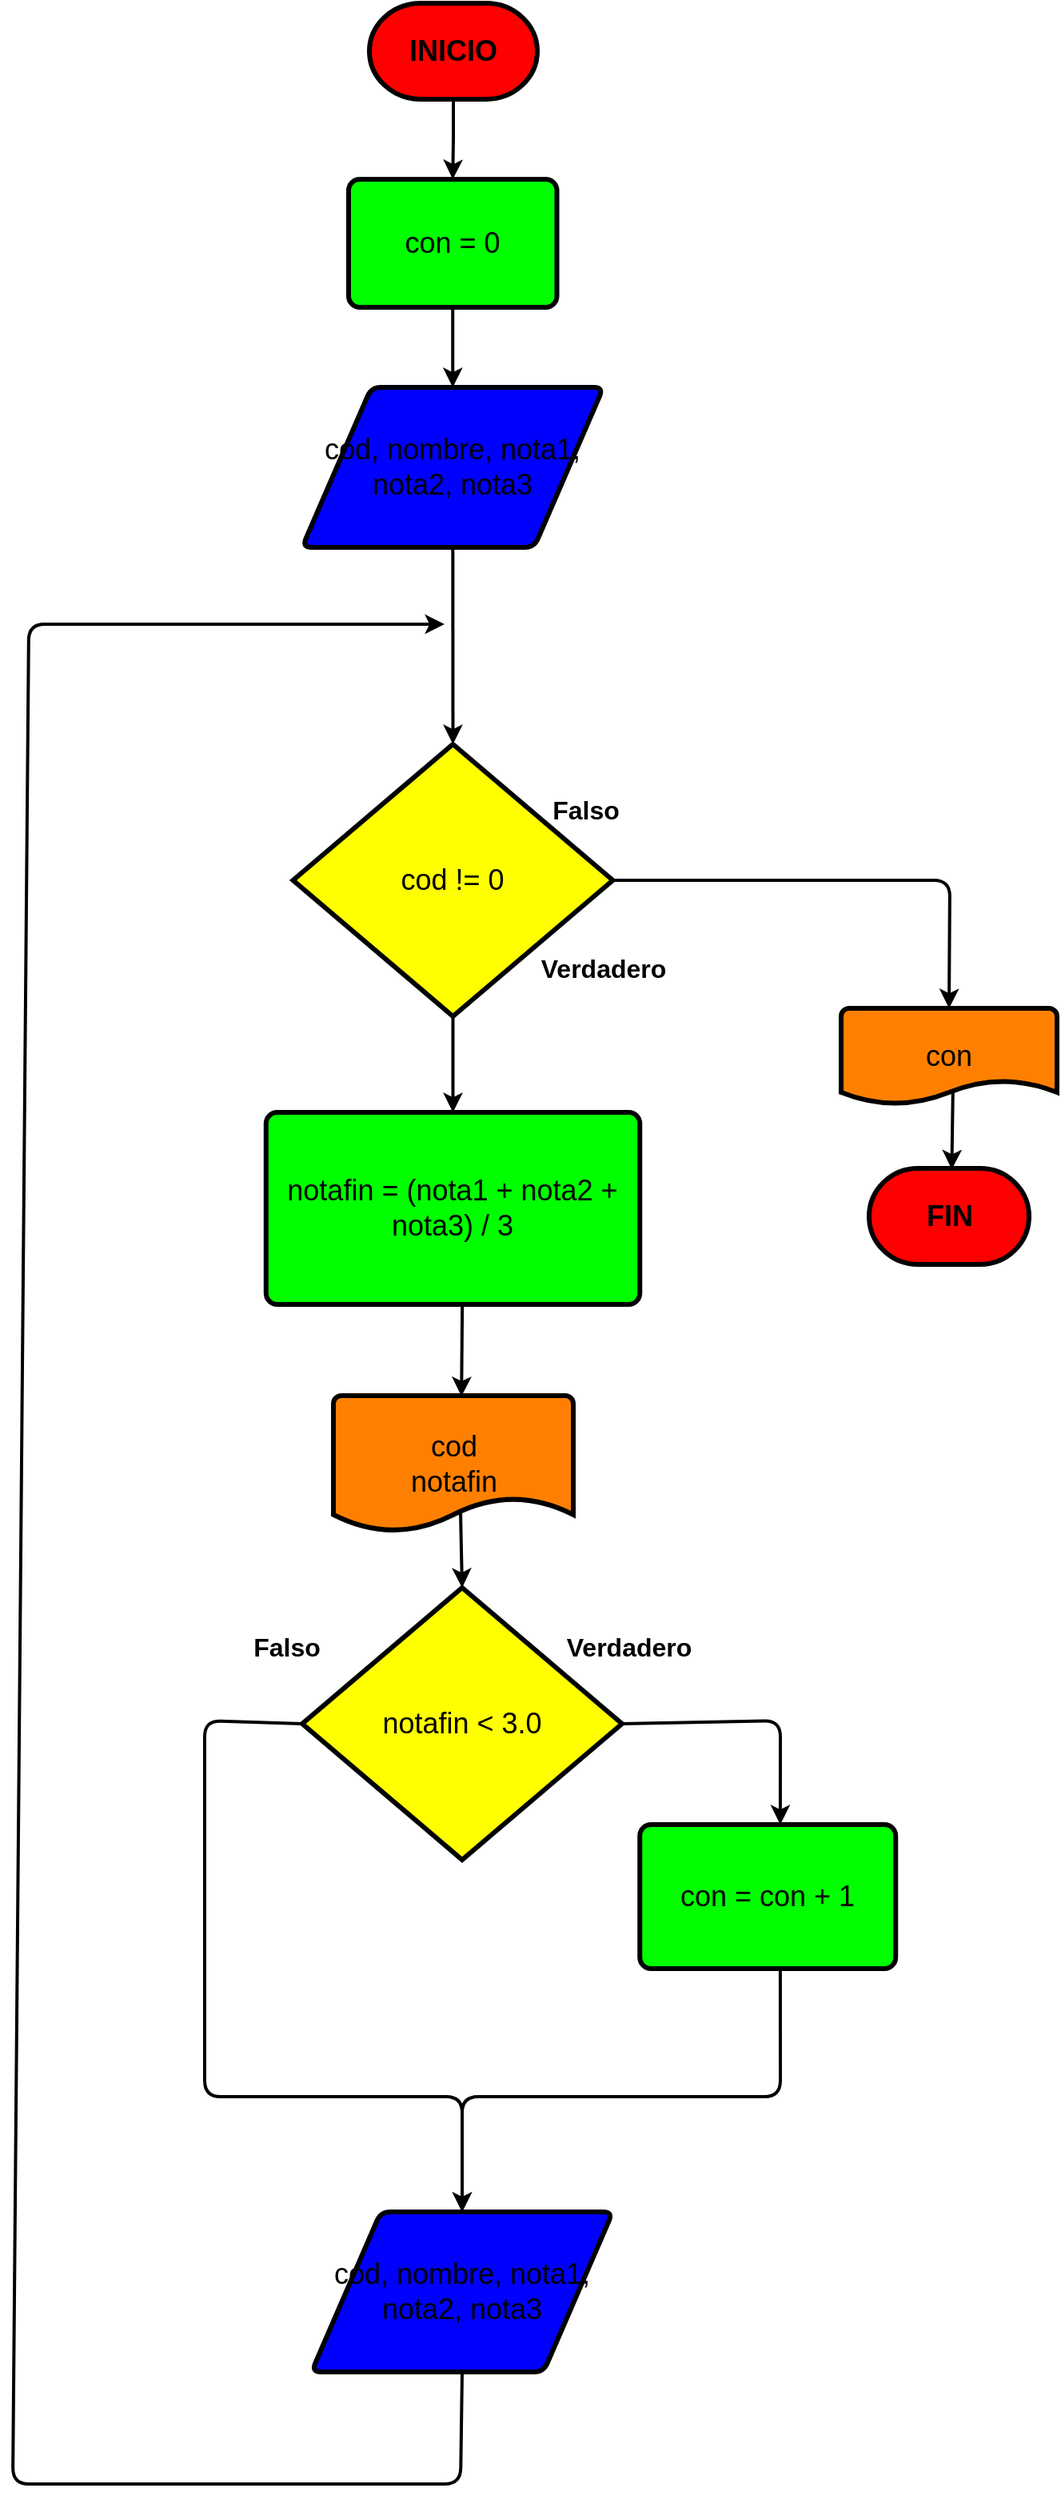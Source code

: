 <mxfile>
    <diagram id="hyXTzDfZUhhmsDUPOdG6" name="Page-1">
        <mxGraphModel dx="153" dy="634" grid="1" gridSize="10" guides="1" tooltips="1" connect="1" arrows="1" fold="1" page="1" pageScale="1" pageWidth="600" pageHeight="1300" background="#FFFFFF" math="0" shadow="0">
            <root>
                <mxCell id="0"/>
                <mxCell id="1" parent="0"/>
                <mxCell id="106" value="" style="edgeStyle=none;html=1;strokeWidth=2;strokeColor=#000000;entryX=0.5;entryY=0;entryDx=0;entryDy=0;entryPerimeter=0;" parent="1" source="diSnjzynUhi2UMkX59iC-2" target="2" edge="1">
                    <mxGeometry relative="1" as="geometry">
                        <mxPoint x="915.498" y="495" as="targetPoint"/>
                    </mxGeometry>
                </mxCell>
                <mxCell id="diSnjzynUhi2UMkX59iC-2" value="&lt;font&gt;&lt;span style=&quot;font-size: 18px&quot;&gt;cod, nombre, nota1, nota2, nota3&lt;/span&gt;&lt;br&gt;&lt;/font&gt;" style="shape=parallelogram;html=1;strokeWidth=3;perimeter=parallelogramPerimeter;whiteSpace=wrap;rounded=1;arcSize=12;size=0.23;fillColor=#0000FF;fontColor=#000000;strokeColor=#000000;" parent="1" vertex="1">
                    <mxGeometry x="820.89" y="250" width="188.49" height="100" as="geometry"/>
                </mxCell>
                <mxCell id="diSnjzynUhi2UMkX59iC-12" value="" style="edgeStyle=orthogonalEdgeStyle;rounded=0;orthogonalLoop=1;jettySize=auto;html=1;fontSize=18;strokeColor=#000000;strokeWidth=2;entryX=0.5;entryY=0;entryDx=0;entryDy=0;" parent="1" source="diSnjzynUhi2UMkX59iC-5" target="118" edge="1">
                    <mxGeometry relative="1" as="geometry"/>
                </mxCell>
                <mxCell id="diSnjzynUhi2UMkX59iC-5" value="INICIO" style="strokeWidth=3;html=1;shape=mxgraph.flowchart.terminator;whiteSpace=wrap;fontSize=18;fillColor=#FF0000;fontStyle=1;fontColor=#000000;strokeColor=#000000;" parent="1" vertex="1">
                    <mxGeometry x="863" y="10" width="105" height="60" as="geometry"/>
                </mxCell>
                <mxCell id="diSnjzynUhi2UMkX59iC-6" value="FIN" style="strokeWidth=3;html=1;shape=mxgraph.flowchart.terminator;whiteSpace=wrap;fontSize=18;fillColor=#FF0000;fontColor=#000000;strokeColor=#000000;fontStyle=1" parent="1" vertex="1">
                    <mxGeometry x="1175.5" y="738" width="100" height="60" as="geometry"/>
                </mxCell>
                <mxCell id="97" style="edgeStyle=none;html=1;exitX=0.5;exitY=1;exitDx=0;exitDy=0;exitPerimeter=0;strokeWidth=2;strokeColor=#000000;entryX=0.5;entryY=0;entryDx=0;entryDy=0;" parent="1" source="2" target="98" edge="1">
                    <mxGeometry relative="1" as="geometry">
                        <mxPoint x="916.947" y="713" as="targetPoint"/>
                    </mxGeometry>
                </mxCell>
                <mxCell id="110" style="edgeStyle=none;html=1;exitX=1;exitY=0.5;exitDx=0;exitDy=0;exitPerimeter=0;entryX=0.5;entryY=0;entryDx=0;entryDy=0;entryPerimeter=0;strokeWidth=2;strokeColor=#000000;" parent="1" target="diSnjzynUhi2UMkX59iC-7" edge="1">
                    <mxGeometry relative="1" as="geometry">
                        <Array as="points">
                            <mxPoint x="1166" y="558"/>
                            <mxPoint x="1226" y="558"/>
                        </Array>
                        <mxPoint x="1014.25" y="558" as="sourcePoint"/>
                        <mxPoint x="1359.5" y="623" as="targetPoint"/>
                    </mxGeometry>
                </mxCell>
                <mxCell id="2" value="&lt;div&gt;&lt;/div&gt;&lt;font face=&quot;helvetica&quot;&gt;&lt;span style=&quot;font-size: 18px&quot;&gt;cod != 0&lt;/span&gt;&lt;/font&gt;" style="strokeWidth=3;html=1;shape=mxgraph.flowchart.decision;whiteSpace=wrap;fillColor=#FFFF00;fontColor=#000000;strokeColor=#000000;" parent="1" vertex="1">
                    <mxGeometry x="815.25" y="473" width="200" height="170" as="geometry"/>
                </mxCell>
                <mxCell id="11" value="&lt;b&gt;&lt;font style=&quot;font-size: 16px&quot;&gt;Falso&lt;/font&gt;&lt;/b&gt;" style="text;html=1;align=center;verticalAlign=middle;resizable=0;points=[];autosize=1;strokeColor=none;fillColor=none;fontColor=#000000;" parent="1" vertex="1">
                    <mxGeometry x="968" y="504" width="60" height="20" as="geometry"/>
                </mxCell>
                <mxCell id="12" value="&lt;b&gt;&lt;font style=&quot;font-size: 16px&quot;&gt;Verdadero&lt;/font&gt;&lt;/b&gt;" style="text;html=1;align=center;verticalAlign=middle;resizable=0;points=[];autosize=1;strokeColor=none;fillColor=none;fontSize=16;fontColor=#000000;" parent="1" vertex="1">
                    <mxGeometry x="964" y="603" width="90" height="20" as="geometry"/>
                </mxCell>
                <mxCell id="121" style="edgeStyle=none;html=1;exitX=0.525;exitY=0.996;exitDx=0;exitDy=0;strokeColor=#000000;strokeWidth=2;entryX=0.534;entryY=0.005;entryDx=0;entryDy=0;entryPerimeter=0;exitPerimeter=0;" parent="1" source="98" target="122" edge="1">
                    <mxGeometry relative="1" as="geometry">
                        <mxPoint x="920" y="918" as="targetPoint"/>
                    </mxGeometry>
                </mxCell>
                <mxCell id="98" value="&lt;font style=&quot;font-size: 18px&quot;&gt;&lt;div&gt;notafin = (nota1 + nota2 + nota3) / 3&lt;/div&gt;&lt;/font&gt;" style="rounded=1;whiteSpace=wrap;html=1;absoluteArcSize=1;arcSize=14;strokeWidth=3;fillColor=#00FF00;fontColor=#000000;strokeColor=#000000;" parent="1" vertex="1">
                    <mxGeometry x="798.38" y="703" width="233.74" height="120" as="geometry"/>
                </mxCell>
                <mxCell id="103" value="" style="edgeStyle=none;html=1;strokeColor=#000000;strokeWidth=2;exitX=0.518;exitY=0.84;exitDx=0;exitDy=0;exitPerimeter=0;entryX=0.517;entryY=0.011;entryDx=0;entryDy=0;entryPerimeter=0;" parent="1" source="diSnjzynUhi2UMkX59iC-7" target="diSnjzynUhi2UMkX59iC-6" edge="1">
                    <mxGeometry relative="1" as="geometry"/>
                </mxCell>
                <mxCell id="diSnjzynUhi2UMkX59iC-7" value="con" style="strokeWidth=3;html=1;shape=mxgraph.flowchart.document2;whiteSpace=wrap;size=0.25;fontSize=18;fillColor=#FF8000;fontColor=#000000;strokeColor=#000000;" parent="1" vertex="1">
                    <mxGeometry x="1158" y="638" width="135" height="60" as="geometry"/>
                </mxCell>
                <mxCell id="120" style="edgeStyle=none;html=1;exitX=0.5;exitY=1;exitDx=0;exitDy=0;entryX=0.5;entryY=0;entryDx=0;entryDy=0;strokeWidth=2;strokeColor=#000000;" parent="1" source="118" target="diSnjzynUhi2UMkX59iC-2" edge="1">
                    <mxGeometry relative="1" as="geometry"/>
                </mxCell>
                <mxCell id="118" value="&lt;font style=&quot;font-size: 18px&quot;&gt;&lt;div&gt;con = 0&lt;/div&gt;&lt;/font&gt;" style="rounded=1;whiteSpace=wrap;html=1;absoluteArcSize=1;arcSize=14;strokeWidth=3;fillColor=#00FF00;fontColor=#000000;strokeColor=#000000;" parent="1" vertex="1">
                    <mxGeometry x="850" y="120" width="130.26" height="80" as="geometry"/>
                </mxCell>
                <mxCell id="133" value="" style="edgeStyle=none;html=1;strokeColor=#000000;strokeWidth=2;exitX=0.53;exitY=0.854;exitDx=0;exitDy=0;exitPerimeter=0;entryX=0.5;entryY=0;entryDx=0;entryDy=0;entryPerimeter=0;" parent="1" source="122" target="124" edge="1">
                    <mxGeometry relative="1" as="geometry"/>
                </mxCell>
                <mxCell id="122" value="cod&lt;br&gt;notafin" style="strokeWidth=3;html=1;shape=mxgraph.flowchart.document2;whiteSpace=wrap;size=0.25;fontSize=18;fillColor=#FF8000;fontColor=#000000;strokeColor=#000000;" parent="1" vertex="1">
                    <mxGeometry x="840.5" y="880" width="150" height="85" as="geometry"/>
                </mxCell>
                <mxCell id="126" style="edgeStyle=none;html=1;exitX=1;exitY=0.5;exitDx=0;exitDy=0;exitPerimeter=0;strokeColor=#000000;strokeWidth=2;entryX=0.549;entryY=0;entryDx=0;entryDy=0;entryPerimeter=0;" parent="1" source="124" target="127" edge="1">
                    <mxGeometry relative="1" as="geometry">
                        <mxPoint x="1110" y="1148" as="targetPoint"/>
                        <Array as="points">
                            <mxPoint x="1120" y="1083"/>
                        </Array>
                    </mxGeometry>
                </mxCell>
                <mxCell id="128" style="edgeStyle=none;html=1;exitX=0;exitY=0.5;exitDx=0;exitDy=0;exitPerimeter=0;strokeColor=#000000;strokeWidth=2;entryX=0.5;entryY=0;entryDx=0;entryDy=0;" parent="1" source="124" target="129" edge="1">
                    <mxGeometry relative="1" as="geometry">
                        <mxPoint x="760" y="1238" as="targetPoint"/>
                        <Array as="points">
                            <mxPoint x="760" y="1083"/>
                            <mxPoint x="760" y="1318"/>
                            <mxPoint x="921" y="1318"/>
                        </Array>
                    </mxGeometry>
                </mxCell>
                <mxCell id="124" value="&lt;div&gt;&lt;/div&gt;&lt;font face=&quot;helvetica&quot;&gt;&lt;span style=&quot;font-size: 18px&quot;&gt;notafin&amp;nbsp;&lt;/span&gt;&lt;span style=&quot;font-size: 18px&quot;&gt;&amp;lt; 3.0&lt;/span&gt;&lt;/font&gt;" style="strokeWidth=3;html=1;shape=mxgraph.flowchart.decision;whiteSpace=wrap;fillColor=#FFFF00;fontColor=#000000;strokeColor=#000000;" parent="1" vertex="1">
                    <mxGeometry x="821" y="1000" width="200" height="170" as="geometry"/>
                </mxCell>
                <mxCell id="130" style="edgeStyle=none;html=1;entryX=0.5;entryY=0;entryDx=0;entryDy=0;strokeColor=#000000;strokeWidth=2;exitX=0.549;exitY=0.998;exitDx=0;exitDy=0;exitPerimeter=0;" parent="1" source="127" target="129" edge="1">
                    <mxGeometry relative="1" as="geometry">
                        <mxPoint x="1112" y="1238" as="sourcePoint"/>
                        <Array as="points">
                            <mxPoint x="1120" y="1318"/>
                            <mxPoint x="921" y="1318"/>
                        </Array>
                    </mxGeometry>
                </mxCell>
                <mxCell id="127" value="&lt;font style=&quot;font-size: 18px&quot;&gt;&lt;div&gt;con = con + 1&lt;/div&gt;&lt;/font&gt;" style="rounded=1;whiteSpace=wrap;html=1;absoluteArcSize=1;arcSize=14;strokeWidth=3;fillColor=#00FF00;fontColor=#000000;strokeColor=#000000;" parent="1" vertex="1">
                    <mxGeometry x="1032.12" y="1148" width="160" height="90" as="geometry"/>
                </mxCell>
                <mxCell id="132" style="edgeStyle=none;html=1;exitX=0.5;exitY=1;exitDx=0;exitDy=0;strokeColor=#000000;strokeWidth=2;" parent="1" source="129" edge="1">
                    <mxGeometry relative="1" as="geometry">
                        <mxPoint x="910" y="398" as="targetPoint"/>
                        <Array as="points">
                            <mxPoint x="920" y="1560"/>
                            <mxPoint x="640" y="1560"/>
                            <mxPoint x="650" y="398"/>
                        </Array>
                    </mxGeometry>
                </mxCell>
                <mxCell id="129" value="&lt;font&gt;&lt;span style=&quot;font-size: 18px&quot;&gt;cod, nombre, nota1, nota2, nota3&lt;/span&gt;&lt;br&gt;&lt;/font&gt;" style="shape=parallelogram;html=1;strokeWidth=3;perimeter=parallelogramPerimeter;whiteSpace=wrap;rounded=1;arcSize=12;size=0.23;fillColor=#0000FF;fontColor=#000000;strokeColor=#000000;" parent="1" vertex="1">
                    <mxGeometry x="826.76" y="1390" width="188.49" height="100" as="geometry"/>
                </mxCell>
                <mxCell id="134" value="&lt;b&gt;&lt;font style=&quot;font-size: 16px&quot;&gt;Falso&lt;/font&gt;&lt;/b&gt;" style="text;html=1;align=center;verticalAlign=middle;resizable=0;points=[];autosize=1;strokeColor=none;fillColor=none;fontColor=#000000;" parent="1" vertex="1">
                    <mxGeometry x="780.5" y="1027" width="60" height="20" as="geometry"/>
                </mxCell>
                <mxCell id="135" value="&lt;b&gt;&lt;font style=&quot;font-size: 16px&quot;&gt;Verdadero&lt;/font&gt;&lt;/b&gt;" style="text;html=1;align=center;verticalAlign=middle;resizable=0;points=[];autosize=1;strokeColor=none;fillColor=none;fontSize=16;fontColor=#000000;" parent="1" vertex="1">
                    <mxGeometry x="980.26" y="1027" width="90" height="20" as="geometry"/>
                </mxCell>
            </root>
        </mxGraphModel>
    </diagram>
</mxfile>
